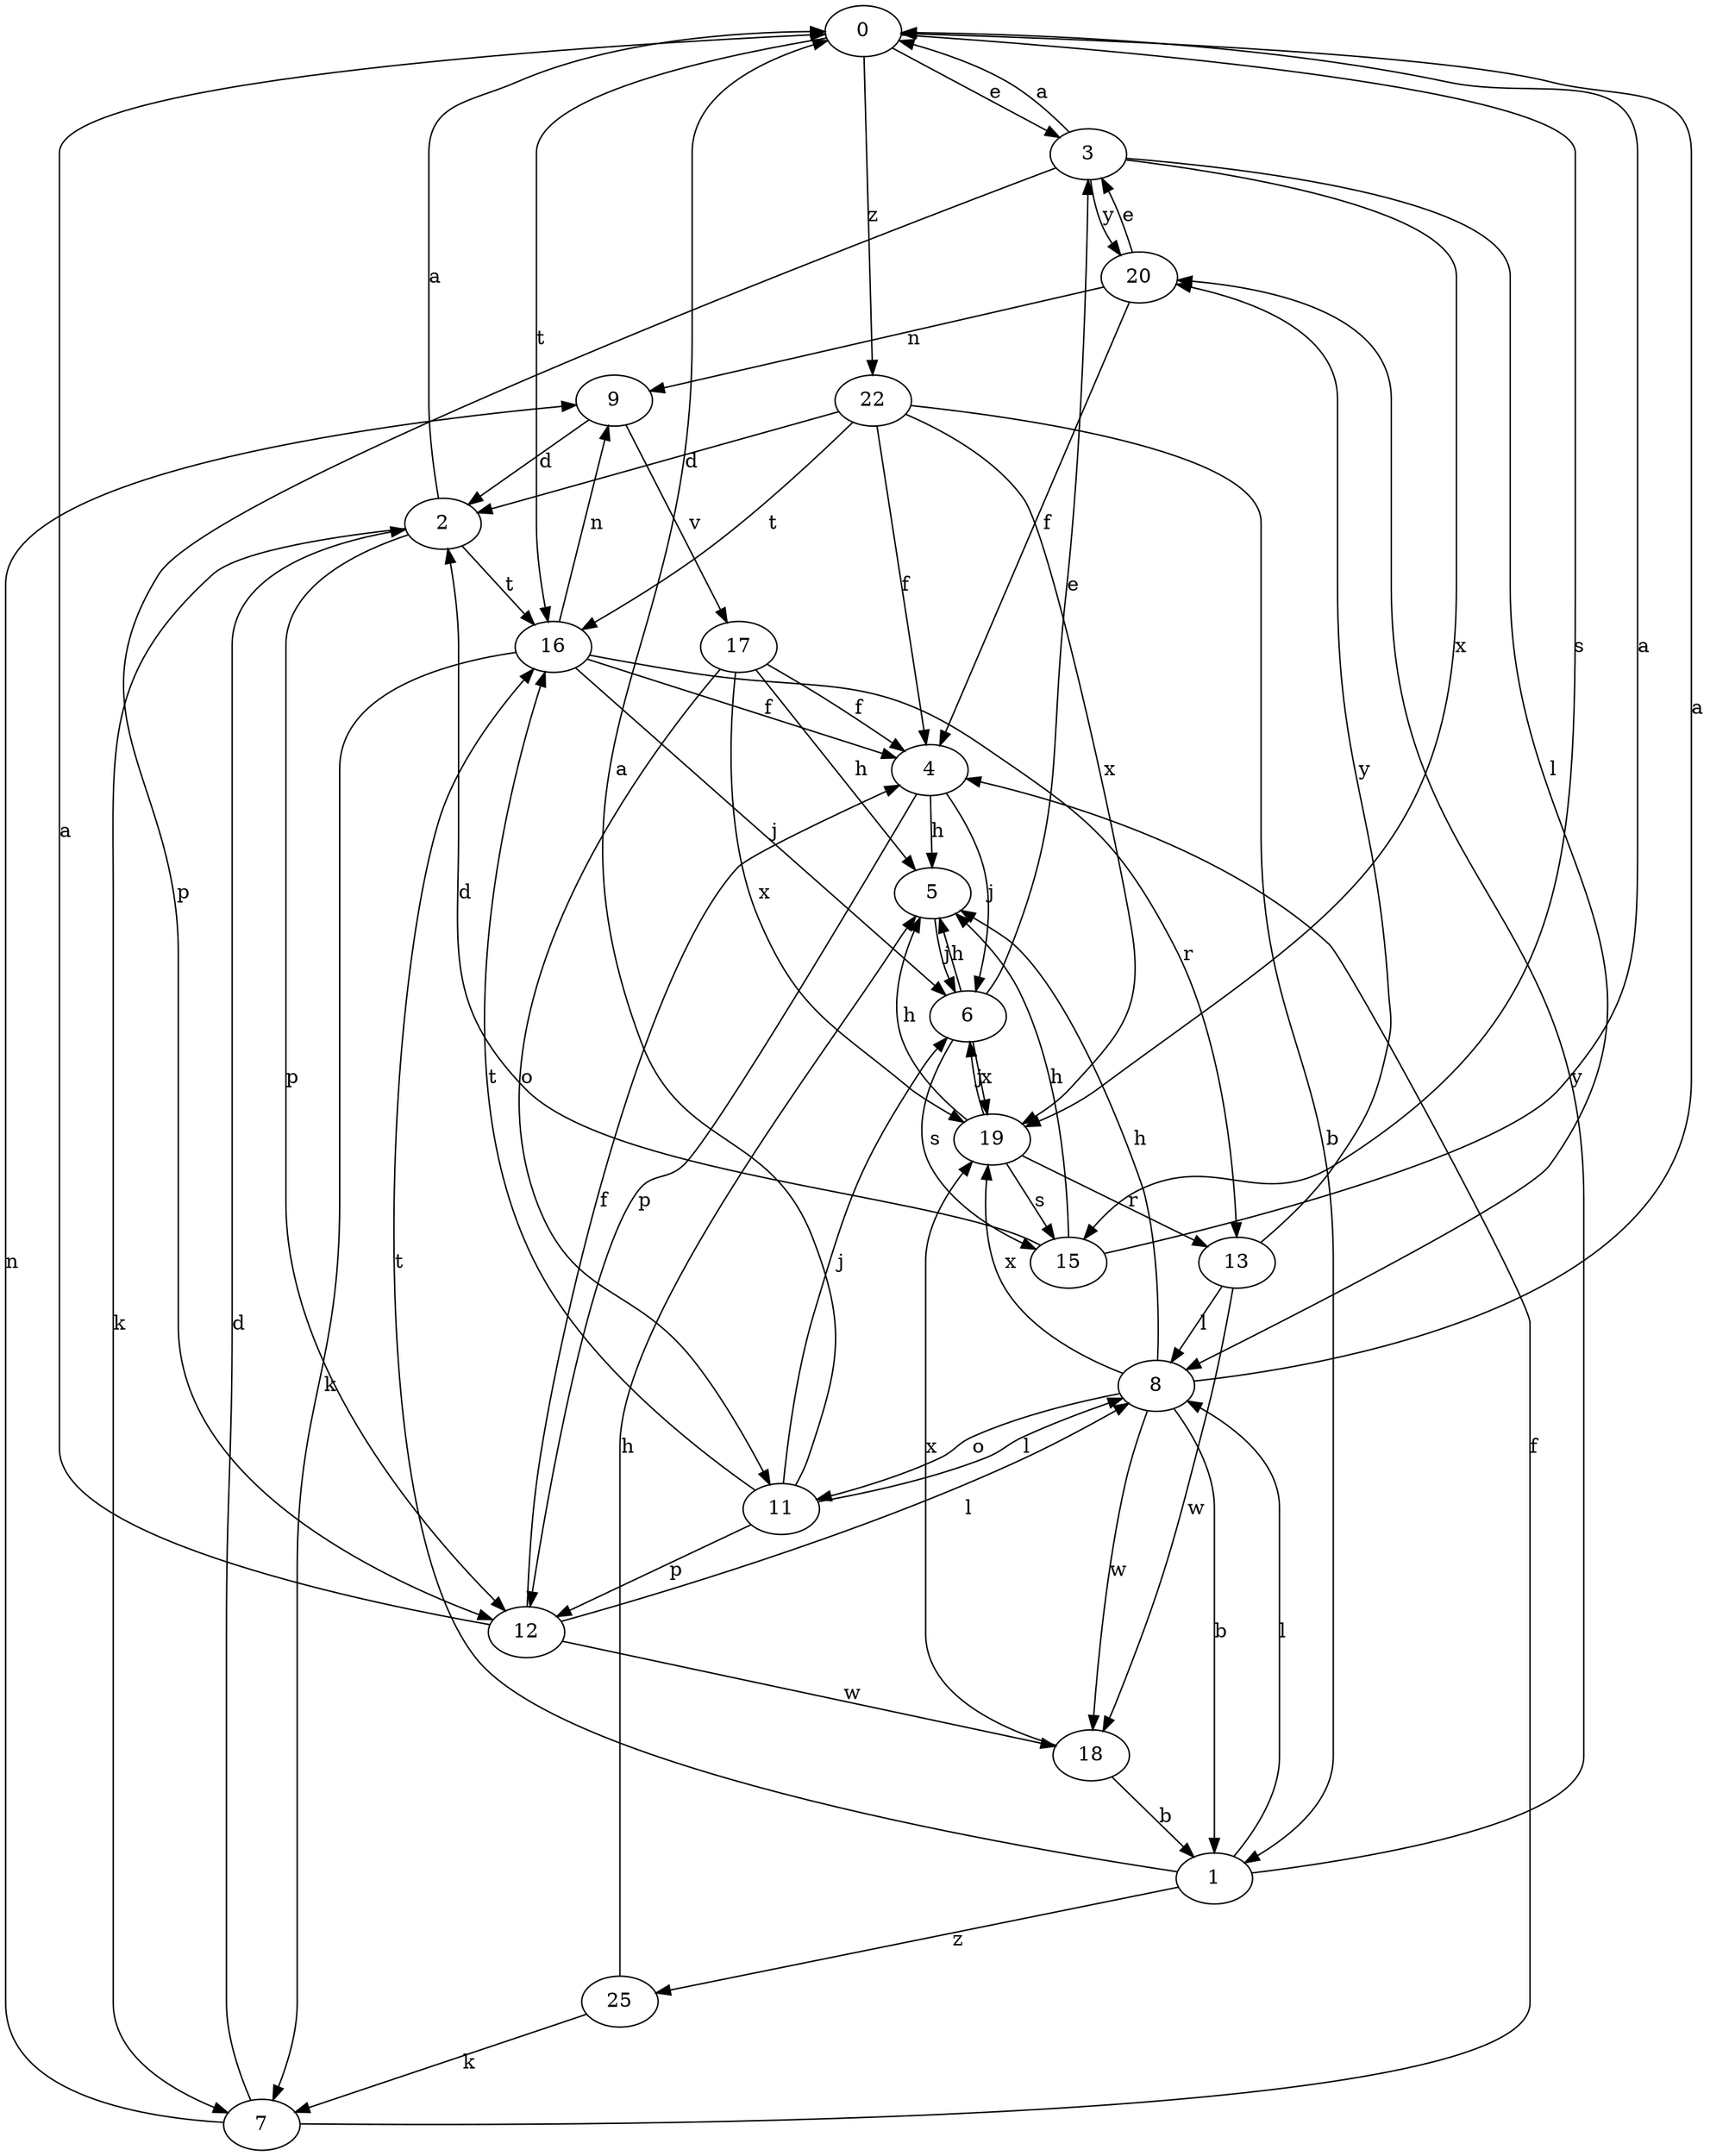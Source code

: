 strict digraph  {
0;
1;
2;
3;
4;
5;
6;
7;
8;
9;
11;
12;
13;
15;
16;
17;
18;
19;
20;
22;
25;
0 -> 3  [label=e];
0 -> 15  [label=s];
0 -> 16  [label=t];
0 -> 22  [label=z];
1 -> 8  [label=l];
1 -> 16  [label=t];
1 -> 20  [label=y];
1 -> 25  [label=z];
2 -> 0  [label=a];
2 -> 7  [label=k];
2 -> 12  [label=p];
2 -> 16  [label=t];
3 -> 0  [label=a];
3 -> 8  [label=l];
3 -> 12  [label=p];
3 -> 19  [label=x];
3 -> 20  [label=y];
4 -> 5  [label=h];
4 -> 6  [label=j];
4 -> 12  [label=p];
5 -> 6  [label=j];
6 -> 3  [label=e];
6 -> 5  [label=h];
6 -> 15  [label=s];
6 -> 19  [label=x];
7 -> 2  [label=d];
7 -> 4  [label=f];
7 -> 9  [label=n];
8 -> 0  [label=a];
8 -> 1  [label=b];
8 -> 5  [label=h];
8 -> 11  [label=o];
8 -> 18  [label=w];
8 -> 19  [label=x];
9 -> 2  [label=d];
9 -> 17  [label=v];
11 -> 0  [label=a];
11 -> 6  [label=j];
11 -> 8  [label=l];
11 -> 12  [label=p];
11 -> 16  [label=t];
12 -> 0  [label=a];
12 -> 4  [label=f];
12 -> 8  [label=l];
12 -> 18  [label=w];
13 -> 8  [label=l];
13 -> 18  [label=w];
13 -> 20  [label=y];
15 -> 0  [label=a];
15 -> 2  [label=d];
15 -> 5  [label=h];
16 -> 4  [label=f];
16 -> 6  [label=j];
16 -> 7  [label=k];
16 -> 9  [label=n];
16 -> 13  [label=r];
17 -> 4  [label=f];
17 -> 5  [label=h];
17 -> 11  [label=o];
17 -> 19  [label=x];
18 -> 1  [label=b];
18 -> 19  [label=x];
19 -> 5  [label=h];
19 -> 6  [label=j];
19 -> 13  [label=r];
19 -> 15  [label=s];
20 -> 3  [label=e];
20 -> 4  [label=f];
20 -> 9  [label=n];
22 -> 1  [label=b];
22 -> 2  [label=d];
22 -> 4  [label=f];
22 -> 16  [label=t];
22 -> 19  [label=x];
25 -> 5  [label=h];
25 -> 7  [label=k];
}
